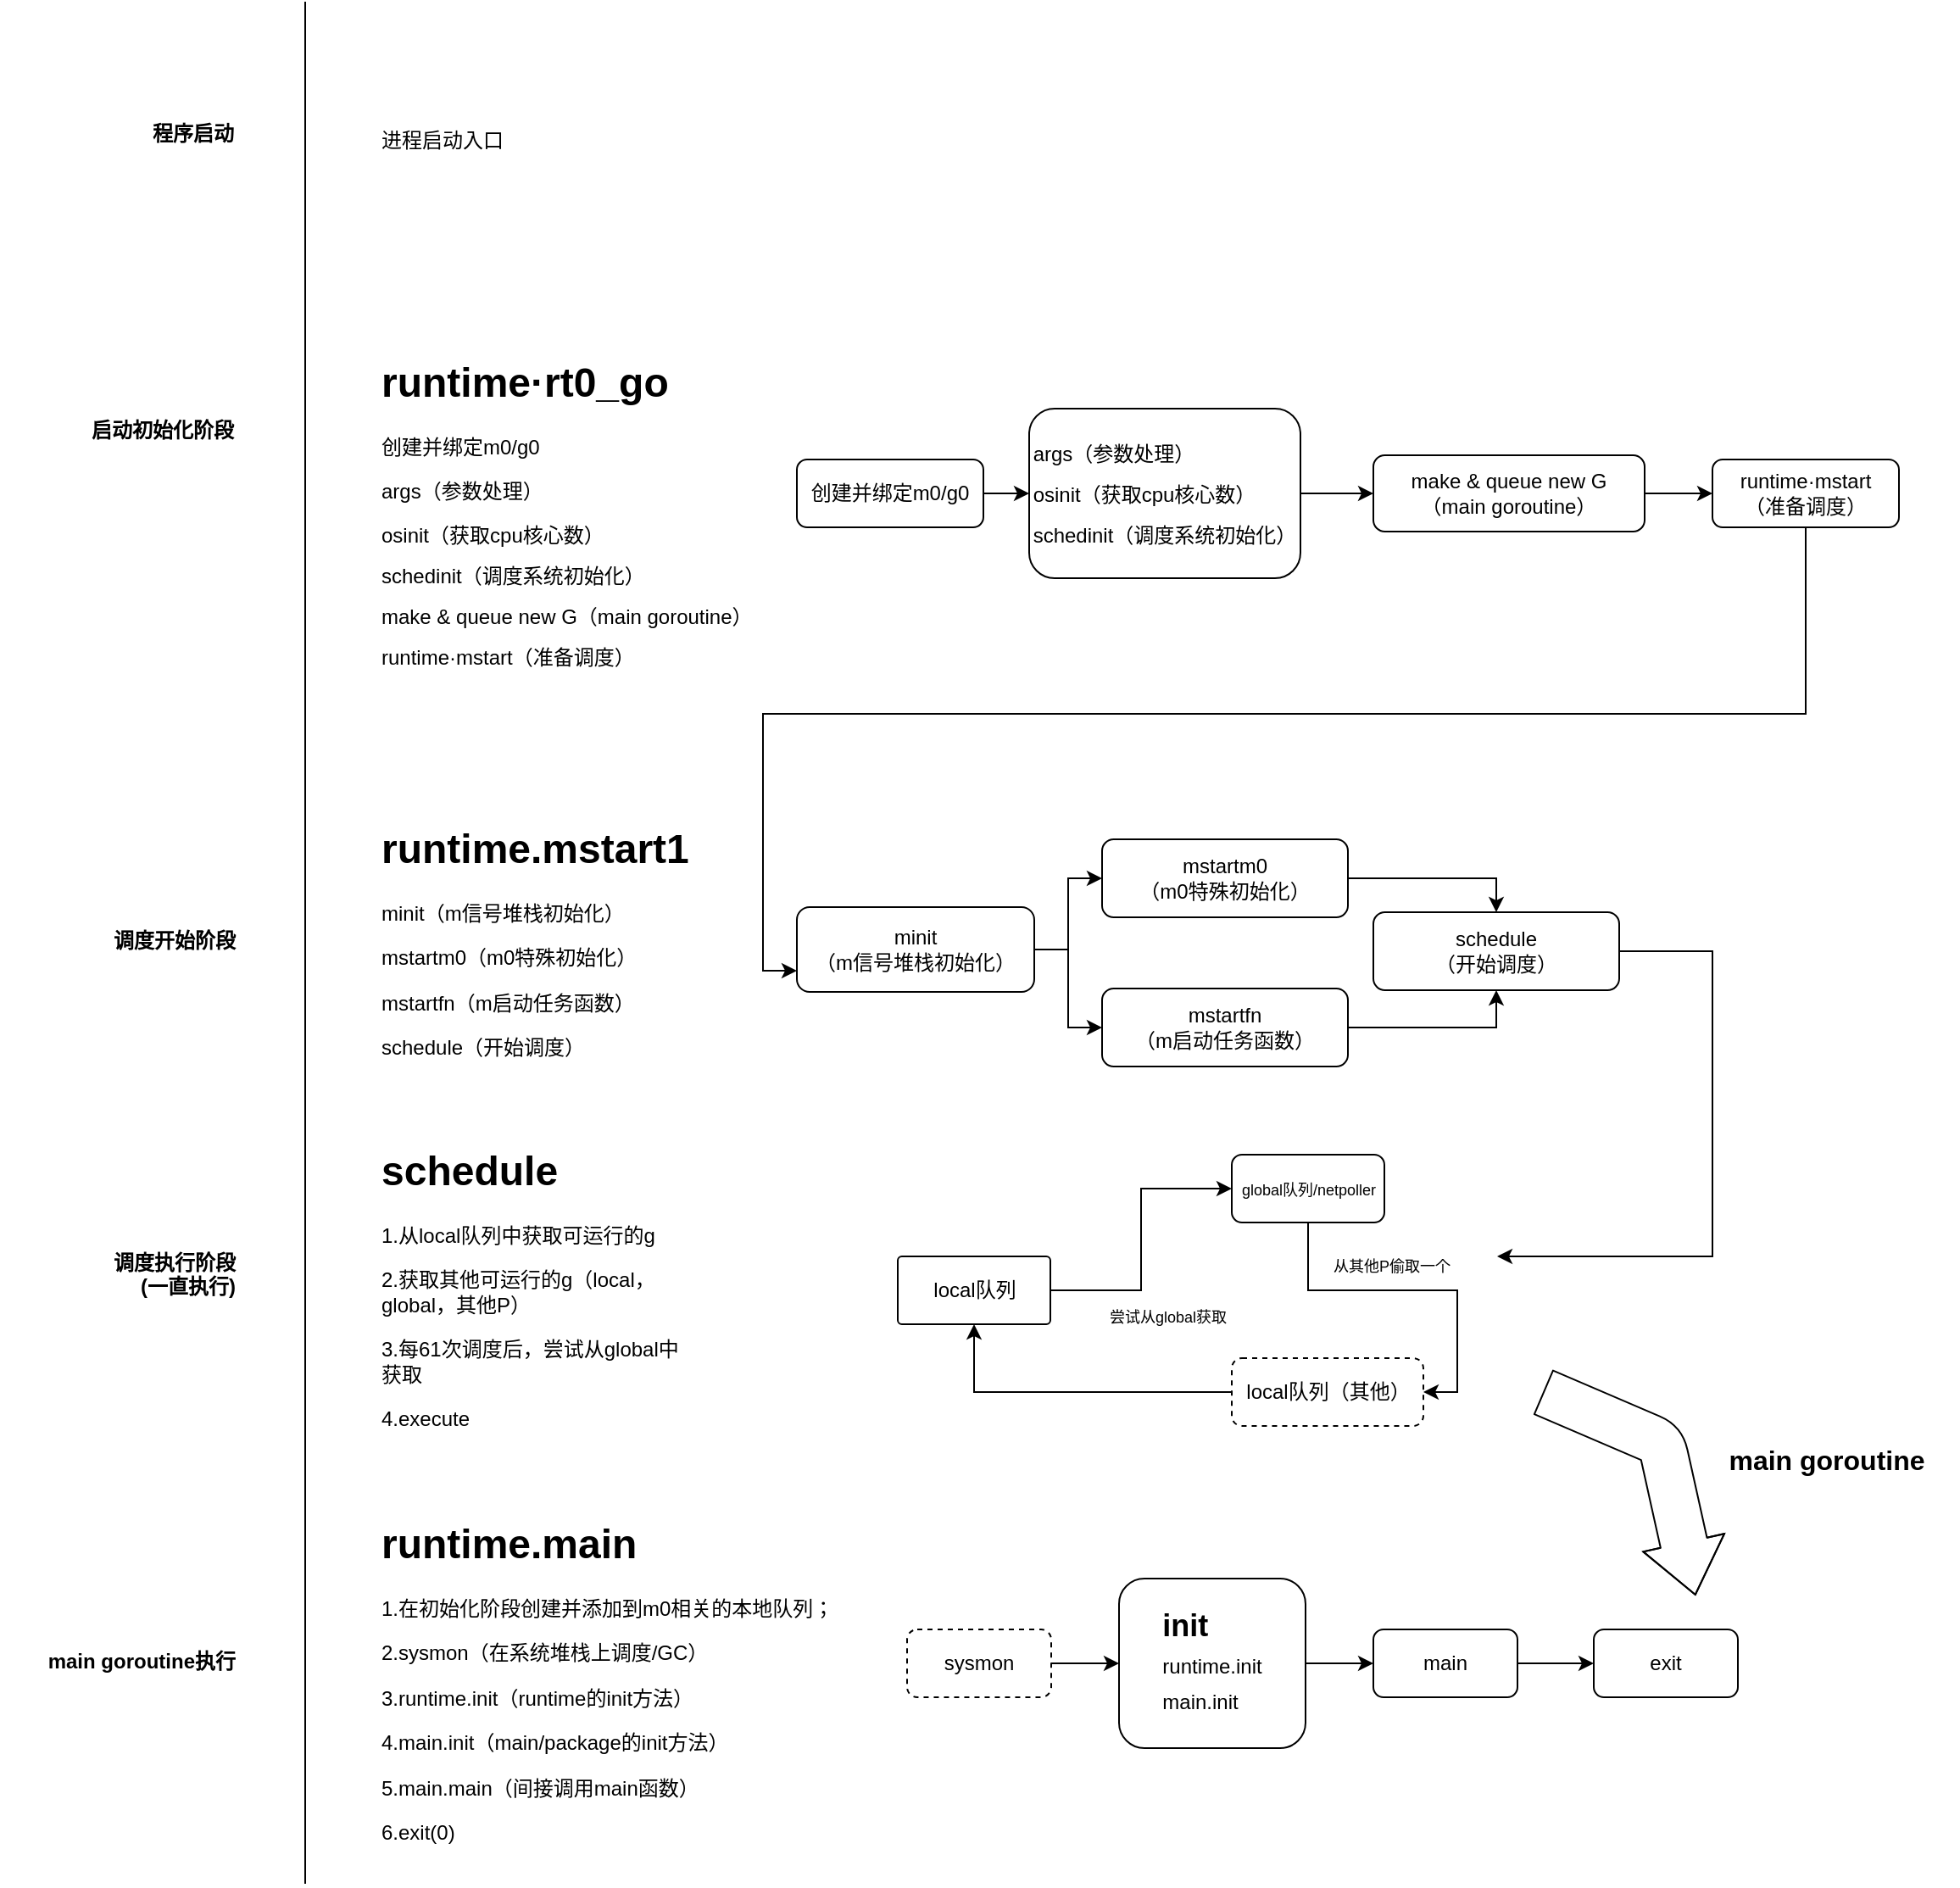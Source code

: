 <mxfile version="11.0.4" type="github"><diagram id="WuKhv4aAdH0ad2OwptX6" name="how to start"><mxGraphModel dx="746" dy="566" grid="1" gridSize="10" guides="1" tooltips="1" connect="1" arrows="1" fold="1" page="1" pageScale="1" pageWidth="1654" pageHeight="1169" math="0" shadow="0"><root><mxCell id="0"/><mxCell id="1" parent="0"/><mxCell id="zFBfFHQ2lZ5l5w8NrosC-9" value="&lt;h1&gt;&lt;span style=&quot;font-size: 12px ; font-weight: normal&quot;&gt;进程启动入口&lt;/span&gt;&lt;br&gt;&lt;/h1&gt;" style="text;html=1;strokeColor=none;fillColor=none;spacing=5;spacingTop=-20;whiteSpace=wrap;overflow=hidden;rounded=0;" parent="1" vertex="1"><mxGeometry x="280" y="97.5" width="150" height="40" as="geometry"/></mxCell><mxCell id="zFBfFHQ2lZ5l5w8NrosC-10" value="&lt;h1&gt;runtime·rt0_go&lt;/h1&gt;&lt;p&gt;创建并绑定m0/g0&lt;/p&gt;&lt;p&gt;args（参数处理）&lt;/p&gt;&lt;p style=&quot;line-height: 100%&quot;&gt;osinit（获取cpu核心数）&lt;br&gt;&lt;/p&gt;&lt;p style=&quot;line-height: 100%&quot;&gt;schedinit（调度系统初始化）&lt;br&gt;&lt;/p&gt;&lt;p style=&quot;line-height: 100%&quot;&gt;make &amp;amp; queue new G（main goroutine）&lt;br&gt;&lt;/p&gt;&lt;p style=&quot;line-height: 100%&quot;&gt;runtime·mstart（准备调度）&lt;br&gt;&lt;/p&gt;&lt;p style=&quot;line-height: 100%&quot;&gt;&lt;br&gt;&lt;/p&gt;" style="text;html=1;strokeColor=none;fillColor=none;spacing=5;spacingTop=-20;whiteSpace=wrap;overflow=hidden;rounded=0;" parent="1" vertex="1"><mxGeometry x="280" y="245" width="250" height="190" as="geometry"/></mxCell><mxCell id="zFBfFHQ2lZ5l5w8NrosC-12" value="&lt;b&gt;启动初始化阶段&lt;/b&gt;" style="text;html=1;strokeColor=none;fillColor=none;align=right;verticalAlign=middle;whiteSpace=wrap;rounded=0;" parent="1" vertex="1"><mxGeometry x="60" y="280" width="140" height="25" as="geometry"/></mxCell><mxCell id="zFBfFHQ2lZ5l5w8NrosC-13" value="" style="endArrow=none;html=1;" parent="1" edge="1"><mxGeometry width="50" height="50" relative="1" as="geometry"><mxPoint x="240" y="1150" as="sourcePoint"/><mxPoint x="240" y="40" as="targetPoint"/></mxGeometry></mxCell><mxCell id="zFBfFHQ2lZ5l5w8NrosC-14" value="&lt;h1&gt;&lt;span style=&quot;text-align: right ; white-space: nowrap&quot;&gt;&lt;font style=&quot;font-size: 24px&quot;&gt;runtime.mstart1&lt;/font&gt;&lt;/span&gt;&lt;br&gt;&lt;/h1&gt;&lt;p&gt;minit（m信号堆栈初始化）&lt;/p&gt;&lt;p&gt;mstartm0（m0特殊初始化）&lt;/p&gt;&lt;p&gt;mstartfn（m启动任务函数）&lt;/p&gt;&lt;p&gt;schedule（开始调度）&lt;/p&gt;" style="text;html=1;strokeColor=none;fillColor=none;spacing=5;spacingTop=-20;whiteSpace=wrap;overflow=hidden;rounded=0;" parent="1" vertex="1"><mxGeometry x="280" y="520" width="190" height="150" as="geometry"/></mxCell><mxCell id="zFBfFHQ2lZ5l5w8NrosC-15" value="&lt;b&gt;调度开始阶段&lt;/b&gt;&lt;br&gt;" style="text;html=1;align=right;" parent="1" vertex="1"><mxGeometry x="90" y="580" width="110" height="30" as="geometry"/></mxCell><mxCell id="zFBfFHQ2lZ5l5w8NrosC-16" value="&lt;b&gt;调度执行阶段&lt;br&gt;(一直执行)&lt;br&gt;&lt;/b&gt;" style="text;html=1;align=right;" parent="1" vertex="1"><mxGeometry x="90" y="770" width="110" height="40" as="geometry"/></mxCell><mxCell id="zFBfFHQ2lZ5l5w8NrosC-17" value="&lt;h1&gt;&lt;span style=&quot;white-space: nowrap&quot;&gt;schedule&lt;/span&gt;&lt;/h1&gt;&lt;p&gt;1.从local队列中获取可运行的g&lt;/p&gt;&lt;p&gt;2.获取其他可运行的g（local，global，其他P）&lt;/p&gt;&lt;p&gt;3.每61次调度后，尝试从global中获取&lt;/p&gt;&lt;p&gt;4.execute&lt;/p&gt;" style="text;html=1;strokeColor=none;fillColor=none;spacing=5;spacingTop=-20;whiteSpace=wrap;overflow=hidden;rounded=0;align=left;" parent="1" vertex="1"><mxGeometry x="280" y="710" width="190" height="180" as="geometry"/></mxCell><mxCell id="zFBfFHQ2lZ5l5w8NrosC-18" value="&lt;b&gt;main goroutine执行&lt;/b&gt;" style="text;html=1;align=right;" parent="1" vertex="1"><mxGeometry x="90" y="1005" width="110" height="30" as="geometry"/></mxCell><mxCell id="zFBfFHQ2lZ5l5w8NrosC-19" value="&lt;h1&gt;&lt;span style=&quot;white-space: nowrap&quot;&gt;runtime.main&lt;/span&gt;&lt;/h1&gt;&lt;p&gt;1.在初始化阶段创建并添加到m0相关的本地队列；&lt;/p&gt;&lt;p&gt;2.sysmon（在系统堆栈上调度/GC）&lt;/p&gt;&lt;p&gt;3.runtime.init（runtime的init方法）&lt;/p&gt;&lt;p&gt;4.main.init（main/package的init方法）&lt;/p&gt;&lt;p&gt;5.main.main（间接调用main函数）&lt;/p&gt;&lt;p&gt;6.exit(0)&lt;/p&gt;&lt;p&gt;&lt;br&gt;&lt;/p&gt;" style="text;html=1;strokeColor=none;fillColor=none;spacing=5;spacingTop=-20;whiteSpace=wrap;overflow=hidden;rounded=0;align=left;" parent="1" vertex="1"><mxGeometry x="280" y="930" width="290" height="210" as="geometry"/></mxCell><mxCell id="zFBfFHQ2lZ5l5w8NrosC-20" value="&lt;b&gt;程序启动&lt;/b&gt;" style="text;html=1;strokeColor=none;fillColor=none;align=right;verticalAlign=middle;whiteSpace=wrap;rounded=0;" parent="1" vertex="1"><mxGeometry x="60" y="105" width="140" height="25" as="geometry"/></mxCell><mxCell id="zFBfFHQ2lZ5l5w8NrosC-28" value="" style="group" parent="1" vertex="1" connectable="0"><mxGeometry x="530" y="280" width="650" height="100" as="geometry"/></mxCell><mxCell id="zFBfFHQ2lZ5l5w8NrosC-21" value="&lt;span style=&quot;text-align: left ; white-space: normal&quot;&gt;创建并绑定m0/g0&lt;/span&gt;" style="rounded=1;whiteSpace=wrap;html=1;" parent="zFBfFHQ2lZ5l5w8NrosC-28" vertex="1"><mxGeometry y="30" width="110" height="40" as="geometry"/></mxCell><mxCell id="zFBfFHQ2lZ5l5w8NrosC-22" value="&lt;p style=&quot;text-align: left ; line-height: 100%&quot;&gt;args（参数处理）&lt;/p&gt;&lt;p style=&quot;text-align: left ; line-height: 12px&quot;&gt;osinit（获取cpu核心数）&lt;br&gt;&lt;/p&gt;&lt;p style=&quot;text-align: left ; line-height: 12px&quot;&gt;schedinit（调度系统初始化）&lt;/p&gt;" style="rounded=1;whiteSpace=wrap;html=1;" parent="zFBfFHQ2lZ5l5w8NrosC-28" vertex="1"><mxGeometry x="137" width="160" height="100" as="geometry"/></mxCell><mxCell id="zFBfFHQ2lZ5l5w8NrosC-25" style="edgeStyle=orthogonalEdgeStyle;rounded=0;orthogonalLoop=1;jettySize=auto;html=1;exitX=1;exitY=0.5;exitDx=0;exitDy=0;entryX=0;entryY=0.5;entryDx=0;entryDy=0;" parent="zFBfFHQ2lZ5l5w8NrosC-28" source="zFBfFHQ2lZ5l5w8NrosC-21" target="zFBfFHQ2lZ5l5w8NrosC-22" edge="1"><mxGeometry relative="1" as="geometry"/></mxCell><mxCell id="zFBfFHQ2lZ5l5w8NrosC-23" value="&lt;span style=&quot;text-align: left&quot;&gt;make &amp;amp; queue new G&lt;br&gt;（main goroutine）&lt;/span&gt;" style="rounded=1;whiteSpace=wrap;html=1;" parent="zFBfFHQ2lZ5l5w8NrosC-28" vertex="1"><mxGeometry x="340" y="27.5" width="160" height="45" as="geometry"/></mxCell><mxCell id="zFBfFHQ2lZ5l5w8NrosC-26" style="edgeStyle=orthogonalEdgeStyle;rounded=0;orthogonalLoop=1;jettySize=auto;html=1;exitX=1;exitY=0.5;exitDx=0;exitDy=0;entryX=0;entryY=0.5;entryDx=0;entryDy=0;" parent="zFBfFHQ2lZ5l5w8NrosC-28" source="zFBfFHQ2lZ5l5w8NrosC-22" target="zFBfFHQ2lZ5l5w8NrosC-23" edge="1"><mxGeometry relative="1" as="geometry"/></mxCell><mxCell id="zFBfFHQ2lZ5l5w8NrosC-24" value="&lt;span style=&quot;text-align: left&quot;&gt;runtime·mstart&lt;br&gt;（准备调度）&lt;/span&gt;" style="rounded=1;whiteSpace=wrap;html=1;" parent="zFBfFHQ2lZ5l5w8NrosC-28" vertex="1"><mxGeometry x="540" y="30" width="110" height="40" as="geometry"/></mxCell><mxCell id="zFBfFHQ2lZ5l5w8NrosC-27" style="edgeStyle=orthogonalEdgeStyle;rounded=0;orthogonalLoop=1;jettySize=auto;html=1;exitX=1;exitY=0.5;exitDx=0;exitDy=0;" parent="zFBfFHQ2lZ5l5w8NrosC-28" source="zFBfFHQ2lZ5l5w8NrosC-23" target="zFBfFHQ2lZ5l5w8NrosC-24" edge="1"><mxGeometry relative="1" as="geometry"/></mxCell><mxCell id="zFBfFHQ2lZ5l5w8NrosC-34" style="edgeStyle=orthogonalEdgeStyle;rounded=0;orthogonalLoop=1;jettySize=auto;html=1;entryX=0;entryY=0.5;entryDx=0;entryDy=0;" parent="1" source="zFBfFHQ2lZ5l5w8NrosC-30" target="zFBfFHQ2lZ5l5w8NrosC-31" edge="1"><mxGeometry relative="1" as="geometry"/></mxCell><mxCell id="zFBfFHQ2lZ5l5w8NrosC-35" style="edgeStyle=orthogonalEdgeStyle;rounded=0;orthogonalLoop=1;jettySize=auto;html=1;entryX=0;entryY=0.5;entryDx=0;entryDy=0;" parent="1" source="zFBfFHQ2lZ5l5w8NrosC-30" target="zFBfFHQ2lZ5l5w8NrosC-32" edge="1"><mxGeometry relative="1" as="geometry"/></mxCell><mxCell id="zFBfFHQ2lZ5l5w8NrosC-30" value="&lt;span style=&quot;text-align: left&quot;&gt;minit&lt;br&gt;（m信号堆栈初始化）&lt;/span&gt;" style="rounded=1;whiteSpace=wrap;html=1;" parent="1" vertex="1"><mxGeometry x="530" y="574" width="140" height="50" as="geometry"/></mxCell><mxCell id="zFBfFHQ2lZ5l5w8NrosC-39" style="edgeStyle=orthogonalEdgeStyle;rounded=0;orthogonalLoop=1;jettySize=auto;html=1;entryX=0.5;entryY=0;entryDx=0;entryDy=0;" parent="1" source="zFBfFHQ2lZ5l5w8NrosC-31" target="zFBfFHQ2lZ5l5w8NrosC-33" edge="1"><mxGeometry relative="1" as="geometry"/></mxCell><mxCell id="zFBfFHQ2lZ5l5w8NrosC-31" value="&lt;span style=&quot;text-align: left&quot;&gt;mstartm0&lt;br&gt;（m0特殊初始化）&lt;/span&gt;" style="rounded=1;whiteSpace=wrap;html=1;" parent="1" vertex="1"><mxGeometry x="710" y="534" width="145" height="46" as="geometry"/></mxCell><mxCell id="zFBfFHQ2lZ5l5w8NrosC-38" style="edgeStyle=orthogonalEdgeStyle;rounded=0;orthogonalLoop=1;jettySize=auto;html=1;entryX=0.5;entryY=1;entryDx=0;entryDy=0;" parent="1" source="zFBfFHQ2lZ5l5w8NrosC-32" target="zFBfFHQ2lZ5l5w8NrosC-33" edge="1"><mxGeometry relative="1" as="geometry"/></mxCell><mxCell id="zFBfFHQ2lZ5l5w8NrosC-32" value="&lt;span style=&quot;text-align: left&quot;&gt;mstartfn&lt;br&gt;（m启动任务函数）&lt;/span&gt;" style="rounded=1;whiteSpace=wrap;html=1;" parent="1" vertex="1"><mxGeometry x="710" y="622" width="145" height="46" as="geometry"/></mxCell><mxCell id="zFBfFHQ2lZ5l5w8NrosC-50" style="edgeStyle=orthogonalEdgeStyle;rounded=0;orthogonalLoop=1;jettySize=auto;html=1;" parent="1" source="zFBfFHQ2lZ5l5w8NrosC-33" edge="1"><mxGeometry relative="1" as="geometry"><mxPoint x="943" y="780" as="targetPoint"/><Array as="points"><mxPoint x="1070" y="600"/><mxPoint x="1070" y="780"/><mxPoint x="950" y="780"/></Array></mxGeometry></mxCell><mxCell id="zFBfFHQ2lZ5l5w8NrosC-33" value="&lt;span style=&quot;text-align: left&quot;&gt;schedule&lt;br&gt;（开始调度）&lt;/span&gt;" style="rounded=1;whiteSpace=wrap;html=1;" parent="1" vertex="1"><mxGeometry x="870" y="577" width="145" height="46" as="geometry"/></mxCell><mxCell id="zFBfFHQ2lZ5l5w8NrosC-40" style="edgeStyle=orthogonalEdgeStyle;rounded=0;orthogonalLoop=1;jettySize=auto;html=1;entryX=0;entryY=0.75;entryDx=0;entryDy=0;" parent="1" source="zFBfFHQ2lZ5l5w8NrosC-24" target="zFBfFHQ2lZ5l5w8NrosC-30" edge="1"><mxGeometry relative="1" as="geometry"><Array as="points"><mxPoint x="1125" y="460"/><mxPoint x="510" y="460"/><mxPoint x="510" y="612"/></Array></mxGeometry></mxCell><mxCell id="zFBfFHQ2lZ5l5w8NrosC-51" value="" style="group" parent="1" vertex="1" connectable="0"><mxGeometry x="589.5" y="720" width="340.5" height="160" as="geometry"/></mxCell><mxCell id="zFBfFHQ2lZ5l5w8NrosC-41" value="&lt;div style=&quot;text-align: left&quot;&gt;local队列&lt;/div&gt;" style="rounded=1;whiteSpace=wrap;html=1;arcSize=6;" parent="zFBfFHQ2lZ5l5w8NrosC-51" vertex="1"><mxGeometry y="60" width="90" height="40" as="geometry"/></mxCell><mxCell id="zFBfFHQ2lZ5l5w8NrosC-42" value="&lt;div style=&quot;text-align: left&quot;&gt;&lt;font style=&quot;font-size: 9px&quot;&gt;global队列/netpoller&lt;/font&gt;&lt;/div&gt;" style="rounded=1;whiteSpace=wrap;html=1;" parent="zFBfFHQ2lZ5l5w8NrosC-51" vertex="1"><mxGeometry x="197" width="90" height="40" as="geometry"/></mxCell><mxCell id="zFBfFHQ2lZ5l5w8NrosC-44" style="edgeStyle=orthogonalEdgeStyle;rounded=0;orthogonalLoop=1;jettySize=auto;html=1;entryX=0;entryY=0.5;entryDx=0;entryDy=0;" parent="zFBfFHQ2lZ5l5w8NrosC-51" source="zFBfFHQ2lZ5l5w8NrosC-41" target="zFBfFHQ2lZ5l5w8NrosC-42" edge="1"><mxGeometry relative="1" as="geometry"/></mxCell><mxCell id="zFBfFHQ2lZ5l5w8NrosC-47" style="edgeStyle=orthogonalEdgeStyle;rounded=0;orthogonalLoop=1;jettySize=auto;html=1;entryX=0.5;entryY=1;entryDx=0;entryDy=0;" parent="zFBfFHQ2lZ5l5w8NrosC-51" source="zFBfFHQ2lZ5l5w8NrosC-43" target="zFBfFHQ2lZ5l5w8NrosC-41" edge="1"><mxGeometry relative="1" as="geometry"/></mxCell><mxCell id="zFBfFHQ2lZ5l5w8NrosC-43" value="&lt;div style=&quot;text-align: left&quot;&gt;local队列（其他）&lt;/div&gt;" style="rounded=1;whiteSpace=wrap;html=1;dashed=1;" parent="zFBfFHQ2lZ5l5w8NrosC-51" vertex="1"><mxGeometry x="197" y="120" width="113" height="40" as="geometry"/></mxCell><mxCell id="zFBfFHQ2lZ5l5w8NrosC-46" style="edgeStyle=orthogonalEdgeStyle;rounded=0;orthogonalLoop=1;jettySize=auto;html=1;entryX=1;entryY=0.5;entryDx=0;entryDy=0;" parent="zFBfFHQ2lZ5l5w8NrosC-51" source="zFBfFHQ2lZ5l5w8NrosC-42" target="zFBfFHQ2lZ5l5w8NrosC-43" edge="1"><mxGeometry relative="1" as="geometry"/></mxCell><mxCell id="zFBfFHQ2lZ5l5w8NrosC-48" value="&lt;font style=&quot;font-size: 9px&quot;&gt;尝试从global获取&lt;/font&gt;" style="text;html=1;strokeColor=none;fillColor=none;align=center;verticalAlign=middle;whiteSpace=wrap;rounded=0;dashed=1;" parent="zFBfFHQ2lZ5l5w8NrosC-51" vertex="1"><mxGeometry x="119.5" y="80" width="80" height="30" as="geometry"/></mxCell><mxCell id="zFBfFHQ2lZ5l5w8NrosC-49" value="&lt;font style=&quot;font-size: 9px&quot;&gt;从其他P偷取一个&lt;/font&gt;" style="text;html=1;strokeColor=none;fillColor=none;align=center;verticalAlign=middle;whiteSpace=wrap;rounded=0;dashed=1;" parent="zFBfFHQ2lZ5l5w8NrosC-51" vertex="1"><mxGeometry x="242.5" y="50" width="98" height="30" as="geometry"/></mxCell><mxCell id="zFBfFHQ2lZ5l5w8NrosC-57" style="edgeStyle=orthogonalEdgeStyle;rounded=0;orthogonalLoop=1;jettySize=auto;html=1;entryX=0;entryY=0.5;entryDx=0;entryDy=0;" parent="1" source="zFBfFHQ2lZ5l5w8NrosC-52" target="zFBfFHQ2lZ5l5w8NrosC-53" edge="1"><mxGeometry relative="1" as="geometry"/></mxCell><mxCell id="zFBfFHQ2lZ5l5w8NrosC-52" value="&lt;div style=&quot;text-align: left&quot;&gt;sysmon&lt;/div&gt;" style="rounded=1;whiteSpace=wrap;html=1;dashed=1;" parent="1" vertex="1"><mxGeometry x="595" y="1000" width="85" height="40" as="geometry"/></mxCell><mxCell id="zFBfFHQ2lZ5l5w8NrosC-58" style="edgeStyle=orthogonalEdgeStyle;rounded=0;orthogonalLoop=1;jettySize=auto;html=1;entryX=0;entryY=0.5;entryDx=0;entryDy=0;" parent="1" source="zFBfFHQ2lZ5l5w8NrosC-53" target="zFBfFHQ2lZ5l5w8NrosC-55" edge="1"><mxGeometry relative="1" as="geometry"/></mxCell><mxCell id="zFBfFHQ2lZ5l5w8NrosC-53" value="&lt;div style=&quot;text-align: left ; font-size: 18px&quot;&gt;&lt;b&gt;&lt;font style=&quot;font-size: 18px&quot;&gt;init&lt;/font&gt;&lt;/b&gt;&lt;/div&gt;&lt;div style=&quot;text-align: left ; font-size: 18px&quot;&gt;&lt;span style=&quot;font-size: 12px&quot;&gt;runtime.init&lt;/span&gt;&lt;b&gt;&lt;font style=&quot;font-size: 18px&quot;&gt;&lt;br&gt;&lt;/font&gt;&lt;/b&gt;&lt;/div&gt;&lt;div style=&quot;text-align: left ; font-size: 18px&quot;&gt;&lt;span style=&quot;font-size: 12px&quot;&gt;main.init&lt;/span&gt;&lt;/div&gt;" style="rounded=1;whiteSpace=wrap;html=1;" parent="1" vertex="1"><mxGeometry x="720" y="970" width="110" height="100" as="geometry"/></mxCell><mxCell id="zFBfFHQ2lZ5l5w8NrosC-59" style="edgeStyle=orthogonalEdgeStyle;rounded=0;orthogonalLoop=1;jettySize=auto;html=1;entryX=0;entryY=0.5;entryDx=0;entryDy=0;" parent="1" source="zFBfFHQ2lZ5l5w8NrosC-55" target="zFBfFHQ2lZ5l5w8NrosC-56" edge="1"><mxGeometry relative="1" as="geometry"/></mxCell><mxCell id="zFBfFHQ2lZ5l5w8NrosC-55" value="&lt;div style=&quot;text-align: left&quot;&gt;main&lt;/div&gt;" style="rounded=1;whiteSpace=wrap;html=1;" parent="1" vertex="1"><mxGeometry x="870" y="1000" width="85" height="40" as="geometry"/></mxCell><mxCell id="zFBfFHQ2lZ5l5w8NrosC-56" value="&lt;div style=&quot;text-align: left&quot;&gt;exit&lt;/div&gt;" style="rounded=1;whiteSpace=wrap;html=1;" parent="1" vertex="1"><mxGeometry x="1000" y="1000" width="85" height="40" as="geometry"/></mxCell><mxCell id="zFBfFHQ2lZ5l5w8NrosC-60" value="" style="shape=flexArrow;endArrow=classic;html=1;width=28;endSize=10.13;" parent="1" edge="1"><mxGeometry width="50" height="50" relative="1" as="geometry"><mxPoint x="970" y="860" as="sourcePoint"/><mxPoint x="1060" y="980" as="targetPoint"/><Array as="points"><mxPoint x="1040" y="890"/></Array></mxGeometry></mxCell><mxCell id="zFBfFHQ2lZ5l5w8NrosC-61" value="&lt;font style=&quot;font-size: 16px&quot;&gt;&lt;b&gt;main goroutine&lt;/b&gt;&lt;/font&gt;" style="text;html=1;strokeColor=none;fillColor=none;align=center;verticalAlign=middle;whiteSpace=wrap;rounded=0;dashed=1;" parent="1" vertex="1"><mxGeometry x="1060" y="890" width="155" height="20" as="geometry"/></mxCell></root></mxGraphModel></diagram><diagram id="TmfeH9qZRGquV7F8QRNI" name="调度流程"><mxGraphModel dx="775" dy="566" grid="1" gridSize="10" guides="1" tooltips="1" connect="1" arrows="1" fold="1" page="1" pageScale="1" pageWidth="1654" pageHeight="1169" math="0" shadow="0"><root><mxCell id="T3rDIcGGEdpzz-8dvwaI-0"/><mxCell id="T3rDIcGGEdpzz-8dvwaI-1" parent="T3rDIcGGEdpzz-8dvwaI-0"/><mxCell id="Vsmq3yVaPgcGYIx7LieC-43" style="edgeStyle=orthogonalEdgeStyle;rounded=0;orthogonalLoop=1;jettySize=auto;html=1;endArrow=classic;endFill=1;" edge="1" parent="T3rDIcGGEdpzz-8dvwaI-1" source="Vsmq3yVaPgcGYIx7LieC-16"><mxGeometry relative="1" as="geometry"><mxPoint x="170" y="360" as="targetPoint"/></mxGeometry></mxCell><mxCell id="Vsmq3yVaPgcGYIx7LieC-16" value="&lt;h3&gt;go func()&lt;/h3&gt;" style="text;html=1;strokeColor=none;fillColor=none;align=center;verticalAlign=middle;whiteSpace=wrap;rounded=0;" vertex="1" parent="T3rDIcGGEdpzz-8dvwaI-1"><mxGeometry x="60" y="350" width="80" height="20" as="geometry"/></mxCell><mxCell id="Vsmq3yVaPgcGYIx7LieC-44" style="edgeStyle=orthogonalEdgeStyle;rounded=0;orthogonalLoop=1;jettySize=auto;html=1;entryX=0;entryY=0.5;entryDx=0;entryDy=0;endArrow=classic;endFill=1;" edge="1" parent="T3rDIcGGEdpzz-8dvwaI-1" source="Vsmq3yVaPgcGYIx7LieC-18" target="Vsmq3yVaPgcGYIx7LieC-21"><mxGeometry relative="1" as="geometry"/></mxCell><mxCell id="Vsmq3yVaPgcGYIx7LieC-18" value="&lt;h1&gt;G&lt;/h1&gt;" style="ellipse;whiteSpace=wrap;html=1;aspect=fixed;" vertex="1" parent="T3rDIcGGEdpzz-8dvwaI-1"><mxGeometry x="171" y="340" width="40" height="40" as="geometry"/></mxCell><mxCell id="Vsmq3yVaPgcGYIx7LieC-19" value="" style="group" vertex="1" connectable="0" parent="T3rDIcGGEdpzz-8dvwaI-1"><mxGeometry x="40" y="13" width="151" height="237" as="geometry"/></mxCell><mxCell id="Vsmq3yVaPgcGYIx7LieC-2" value="" style="triangle;whiteSpace=wrap;html=1;rotation=-90;" vertex="1" parent="Vsmq3yVaPgcGYIx7LieC-19"><mxGeometry x="28" width="40" height="53" as="geometry"/></mxCell><mxCell id="Vsmq3yVaPgcGYIx7LieC-3" value="&lt;h1&gt;M&lt;/h1&gt;" style="text;html=1;strokeColor=none;fillColor=none;align=center;verticalAlign=middle;whiteSpace=wrap;rounded=0;" vertex="1" parent="Vsmq3yVaPgcGYIx7LieC-19"><mxGeometry x="28" y="24.5" width="40" height="20" as="geometry"/></mxCell><mxCell id="Vsmq3yVaPgcGYIx7LieC-4" value="&lt;h1&gt;P&lt;/h1&gt;" style="whiteSpace=wrap;html=1;aspect=fixed;" vertex="1" parent="Vsmq3yVaPgcGYIx7LieC-19"><mxGeometry x="23" y="67" width="50" height="50" as="geometry"/></mxCell><mxCell id="Vsmq3yVaPgcGYIx7LieC-9" style="edgeStyle=orthogonalEdgeStyle;rounded=0;orthogonalLoop=1;jettySize=auto;html=1;entryX=0.5;entryY=0;entryDx=0;entryDy=0;endArrow=none;endFill=0;" edge="1" parent="Vsmq3yVaPgcGYIx7LieC-19" source="Vsmq3yVaPgcGYIx7LieC-3" target="Vsmq3yVaPgcGYIx7LieC-4"><mxGeometry relative="1" as="geometry"/></mxCell><mxCell id="Vsmq3yVaPgcGYIx7LieC-5" value="&lt;h1&gt;G&lt;/h1&gt;" style="ellipse;whiteSpace=wrap;html=1;aspect=fixed;" vertex="1" parent="Vsmq3yVaPgcGYIx7LieC-19"><mxGeometry x="28" y="147" width="40" height="40" as="geometry"/></mxCell><mxCell id="Vsmq3yVaPgcGYIx7LieC-10" style="edgeStyle=orthogonalEdgeStyle;rounded=0;orthogonalLoop=1;jettySize=auto;html=1;entryX=0.5;entryY=0;entryDx=0;entryDy=0;endArrow=none;endFill=0;" edge="1" parent="Vsmq3yVaPgcGYIx7LieC-19" source="Vsmq3yVaPgcGYIx7LieC-4" target="Vsmq3yVaPgcGYIx7LieC-5"><mxGeometry relative="1" as="geometry"/></mxCell><mxCell id="Vsmq3yVaPgcGYIx7LieC-6" value="&lt;h1&gt;G&lt;/h1&gt;" style="ellipse;whiteSpace=wrap;html=1;aspect=fixed;" vertex="1" parent="Vsmq3yVaPgcGYIx7LieC-19"><mxGeometry x="111" y="72" width="40" height="40" as="geometry"/></mxCell><mxCell id="Vsmq3yVaPgcGYIx7LieC-11" style="edgeStyle=orthogonalEdgeStyle;rounded=0;orthogonalLoop=1;jettySize=auto;html=1;entryX=0;entryY=0.5;entryDx=0;entryDy=0;endArrow=none;endFill=0;" edge="1" parent="Vsmq3yVaPgcGYIx7LieC-19" source="Vsmq3yVaPgcGYIx7LieC-4" target="Vsmq3yVaPgcGYIx7LieC-6"><mxGeometry relative="1" as="geometry"/></mxCell><mxCell id="Vsmq3yVaPgcGYIx7LieC-7" value="&lt;h1&gt;G&lt;/h1&gt;" style="ellipse;whiteSpace=wrap;html=1;aspect=fixed;" vertex="1" parent="Vsmq3yVaPgcGYIx7LieC-19"><mxGeometry x="111" y="137" width="40" height="40" as="geometry"/></mxCell><mxCell id="Vsmq3yVaPgcGYIx7LieC-12" style="edgeStyle=orthogonalEdgeStyle;rounded=0;orthogonalLoop=1;jettySize=auto;html=1;entryX=0.5;entryY=0;entryDx=0;entryDy=0;endArrow=none;endFill=0;" edge="1" parent="Vsmq3yVaPgcGYIx7LieC-19" source="Vsmq3yVaPgcGYIx7LieC-6" target="Vsmq3yVaPgcGYIx7LieC-7"><mxGeometry relative="1" as="geometry"/></mxCell><mxCell id="Vsmq3yVaPgcGYIx7LieC-13" value="&lt;h1&gt;G&lt;/h1&gt;" style="ellipse;whiteSpace=wrap;html=1;aspect=fixed;" vertex="1" parent="Vsmq3yVaPgcGYIx7LieC-19"><mxGeometry x="111" y="197" width="40" height="40" as="geometry"/></mxCell><mxCell id="Vsmq3yVaPgcGYIx7LieC-14" style="edgeStyle=orthogonalEdgeStyle;rounded=0;orthogonalLoop=1;jettySize=auto;html=1;entryX=0.5;entryY=0;entryDx=0;entryDy=0;endArrow=none;endFill=0;" edge="1" parent="Vsmq3yVaPgcGYIx7LieC-19" source="Vsmq3yVaPgcGYIx7LieC-7" target="Vsmq3yVaPgcGYIx7LieC-13"><mxGeometry relative="1" as="geometry"/></mxCell><mxCell id="Vsmq3yVaPgcGYIx7LieC-15" value="基本GMP模型" style="text;html=1;strokeColor=none;fillColor=none;align=center;verticalAlign=middle;whiteSpace=wrap;rounded=0;" vertex="1" parent="Vsmq3yVaPgcGYIx7LieC-19"><mxGeometry y="207" width="80" height="20" as="geometry"/></mxCell><mxCell id="Vsmq3yVaPgcGYIx7LieC-23" style="edgeStyle=orthogonalEdgeStyle;rounded=0;orthogonalLoop=1;jettySize=auto;html=1;exitX=1;exitY=0.25;exitDx=0;exitDy=0;entryX=0;entryY=0.25;entryDx=0;entryDy=0;endArrow=openAsync;endFill=0;" edge="1" parent="T3rDIcGGEdpzz-8dvwaI-1" source="Vsmq3yVaPgcGYIx7LieC-21" target="Vsmq3yVaPgcGYIx7LieC-22"><mxGeometry relative="1" as="geometry"/></mxCell><mxCell id="Vsmq3yVaPgcGYIx7LieC-40" style="edgeStyle=orthogonalEdgeStyle;rounded=0;orthogonalLoop=1;jettySize=auto;html=1;endArrow=classic;endFill=1;" edge="1" parent="T3rDIcGGEdpzz-8dvwaI-1" source="Vsmq3yVaPgcGYIx7LieC-21" target="Vsmq3yVaPgcGYIx7LieC-25"><mxGeometry relative="1" as="geometry"/></mxCell><mxCell id="Vsmq3yVaPgcGYIx7LieC-21" value="协调到队列" style="rounded=0;whiteSpace=wrap;html=1;" vertex="1" parent="T3rDIcGGEdpzz-8dvwaI-1"><mxGeometry x="260" y="340" width="89" height="40" as="geometry"/></mxCell><mxCell id="Vsmq3yVaPgcGYIx7LieC-24" style="edgeStyle=orthogonalEdgeStyle;rounded=0;orthogonalLoop=1;jettySize=auto;html=1;exitX=0;exitY=0.75;exitDx=0;exitDy=0;entryX=1;entryY=0.75;entryDx=0;entryDy=0;endArrow=openAsync;endFill=0;" edge="1" parent="T3rDIcGGEdpzz-8dvwaI-1" source="Vsmq3yVaPgcGYIx7LieC-22" target="Vsmq3yVaPgcGYIx7LieC-21"><mxGeometry relative="1" as="geometry"/></mxCell><mxCell id="Vsmq3yVaPgcGYIx7LieC-38" style="edgeStyle=orthogonalEdgeStyle;rounded=0;orthogonalLoop=1;jettySize=auto;html=1;entryX=1;entryY=0.5;entryDx=0;entryDy=0;endArrow=classic;endFill=1;" edge="1" parent="T3rDIcGGEdpzz-8dvwaI-1" source="Vsmq3yVaPgcGYIx7LieC-22" target="Vsmq3yVaPgcGYIx7LieC-25"><mxGeometry relative="1" as="geometry"><Array as="points"><mxPoint x="475" y="470"/></Array></mxGeometry></mxCell><mxCell id="Vsmq3yVaPgcGYIx7LieC-22" value="全局队列" style="rounded=0;whiteSpace=wrap;html=1;" vertex="1" parent="T3rDIcGGEdpzz-8dvwaI-1"><mxGeometry x="430" y="340" width="89" height="40" as="geometry"/></mxCell><mxCell id="Vsmq3yVaPgcGYIx7LieC-41" style="edgeStyle=orthogonalEdgeStyle;rounded=0;orthogonalLoop=1;jettySize=auto;html=1;entryX=0.5;entryY=0;entryDx=0;entryDy=0;endArrow=classic;endFill=1;" edge="1" parent="T3rDIcGGEdpzz-8dvwaI-1" source="Vsmq3yVaPgcGYIx7LieC-25" target="Vsmq3yVaPgcGYIx7LieC-36"><mxGeometry relative="1" as="geometry"/></mxCell><mxCell id="Vsmq3yVaPgcGYIx7LieC-25" value="唤醒/创建M" style="rounded=0;whiteSpace=wrap;html=1;" vertex="1" parent="T3rDIcGGEdpzz-8dvwaI-1"><mxGeometry x="260" y="450" width="89" height="40" as="geometry"/></mxCell><mxCell id="Vsmq3yVaPgcGYIx7LieC-32" style="edgeStyle=orthogonalEdgeStyle;rounded=0;orthogonalLoop=1;jettySize=auto;html=1;endArrow=classic;endFill=1;" edge="1" parent="T3rDIcGGEdpzz-8dvwaI-1" source="Vsmq3yVaPgcGYIx7LieC-27" target="Vsmq3yVaPgcGYIx7LieC-29"><mxGeometry relative="1" as="geometry"/></mxCell><mxCell id="Vsmq3yVaPgcGYIx7LieC-27" value="&lt;h3&gt;schedule&lt;/h3&gt;" style="text;html=1;strokeColor=none;fillColor=none;align=center;verticalAlign=middle;whiteSpace=wrap;rounded=0;" vertex="1" parent="T3rDIcGGEdpzz-8dvwaI-1"><mxGeometry x="272" y="584" width="65" height="20" as="geometry"/></mxCell><mxCell id="Vsmq3yVaPgcGYIx7LieC-33" style="edgeStyle=orthogonalEdgeStyle;rounded=0;orthogonalLoop=1;jettySize=auto;html=1;entryX=0.5;entryY=0;entryDx=0;entryDy=0;endArrow=classic;endFill=1;" edge="1" parent="T3rDIcGGEdpzz-8dvwaI-1" source="Vsmq3yVaPgcGYIx7LieC-29" target="Vsmq3yVaPgcGYIx7LieC-31"><mxGeometry relative="1" as="geometry"/></mxCell><mxCell id="Vsmq3yVaPgcGYIx7LieC-29" value="&lt;h3&gt;execute&lt;/h3&gt;" style="text;html=1;strokeColor=none;fillColor=none;align=center;verticalAlign=middle;whiteSpace=wrap;rounded=0;" vertex="1" parent="T3rDIcGGEdpzz-8dvwaI-1"><mxGeometry x="171" y="584" width="65" height="20" as="geometry"/></mxCell><mxCell id="Vsmq3yVaPgcGYIx7LieC-35" style="edgeStyle=orthogonalEdgeStyle;rounded=0;orthogonalLoop=1;jettySize=auto;html=1;entryX=0.5;entryY=1;entryDx=0;entryDy=0;endArrow=classic;endFill=1;" edge="1" parent="T3rDIcGGEdpzz-8dvwaI-1" source="Vsmq3yVaPgcGYIx7LieC-30" target="Vsmq3yVaPgcGYIx7LieC-27"><mxGeometry relative="1" as="geometry"/></mxCell><mxCell id="Vsmq3yVaPgcGYIx7LieC-30" value="&lt;h3&gt;goexit&lt;/h3&gt;" style="text;html=1;strokeColor=none;fillColor=none;align=center;verticalAlign=middle;whiteSpace=wrap;rounded=0;" vertex="1" parent="T3rDIcGGEdpzz-8dvwaI-1"><mxGeometry x="272" y="664" width="65" height="20" as="geometry"/></mxCell><mxCell id="Vsmq3yVaPgcGYIx7LieC-34" style="edgeStyle=orthogonalEdgeStyle;rounded=0;orthogonalLoop=1;jettySize=auto;html=1;exitX=1;exitY=0.5;exitDx=0;exitDy=0;entryX=0;entryY=0.5;entryDx=0;entryDy=0;endArrow=classic;endFill=1;" edge="1" parent="T3rDIcGGEdpzz-8dvwaI-1" source="Vsmq3yVaPgcGYIx7LieC-31" target="Vsmq3yVaPgcGYIx7LieC-30"><mxGeometry relative="1" as="geometry"/></mxCell><mxCell id="Vsmq3yVaPgcGYIx7LieC-31" value="&lt;h3&gt;G.fn&lt;/h3&gt;" style="text;html=1;strokeColor=none;fillColor=none;align=center;verticalAlign=middle;whiteSpace=wrap;rounded=0;" vertex="1" parent="T3rDIcGGEdpzz-8dvwaI-1"><mxGeometry x="171" y="664" width="65" height="20" as="geometry"/></mxCell><mxCell id="Vsmq3yVaPgcGYIx7LieC-42" style="edgeStyle=orthogonalEdgeStyle;rounded=0;orthogonalLoop=1;jettySize=auto;html=1;exitX=0.5;exitY=1;exitDx=0;exitDy=0;entryX=0.5;entryY=0;entryDx=0;entryDy=0;endArrow=classic;endFill=1;" edge="1" parent="T3rDIcGGEdpzz-8dvwaI-1" source="Vsmq3yVaPgcGYIx7LieC-36" target="Vsmq3yVaPgcGYIx7LieC-27"><mxGeometry relative="1" as="geometry"/></mxCell><mxCell id="Vsmq3yVaPgcGYIx7LieC-36" value="&lt;h3&gt;mstart&lt;/h3&gt;" style="text;html=1;strokeColor=none;fillColor=none;align=center;verticalAlign=middle;whiteSpace=wrap;rounded=0;" vertex="1" parent="T3rDIcGGEdpzz-8dvwaI-1"><mxGeometry x="272" y="527" width="65" height="20" as="geometry"/></mxCell><mxCell id="Vsmq3yVaPgcGYIx7LieC-39" style="edgeStyle=orthogonalEdgeStyle;rounded=0;orthogonalLoop=1;jettySize=auto;html=1;endArrow=classic;endFill=1;" edge="1" parent="T3rDIcGGEdpzz-8dvwaI-1"><mxGeometry relative="1" as="geometry"><mxPoint x="349" y="469.5" as="targetPoint"/><mxPoint x="549" y="469.5" as="sourcePoint"/></mxGeometry></mxCell><mxCell id="Vsmq3yVaPgcGYIx7LieC-37" value="&lt;h2&gt;MP&lt;/h2&gt;" style="shape=process;whiteSpace=wrap;html=1;backgroundOutline=1;" vertex="1" parent="T3rDIcGGEdpzz-8dvwaI-1"><mxGeometry x="550" y="447" width="80" height="43" as="geometry"/></mxCell></root></mxGraphModel></diagram></mxfile>